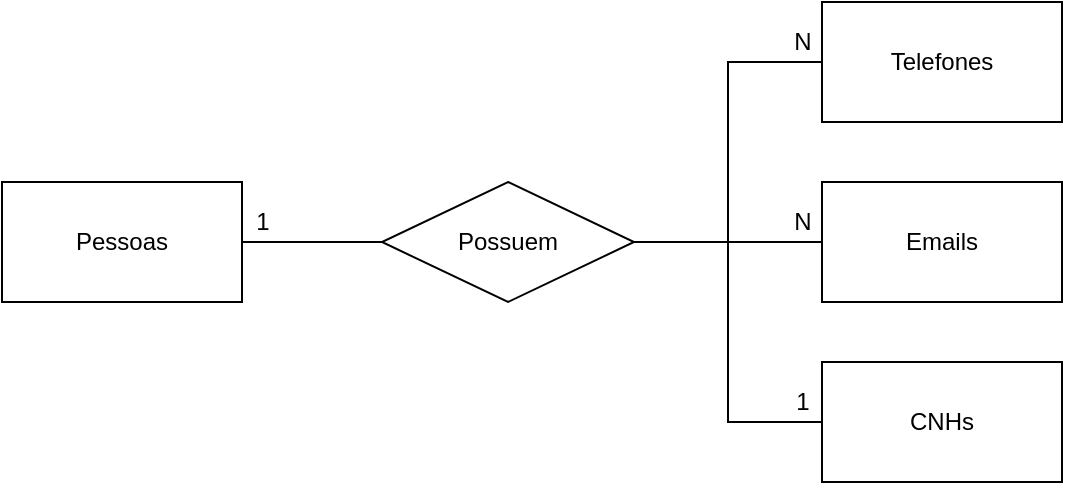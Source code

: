 <mxfile version="14.4.2" type="device"><diagram id="ESvZoWjKJqyQJ7CzF-t6" name="Page-1"><mxGraphModel dx="942" dy="557" grid="1" gridSize="10" guides="1" tooltips="1" connect="1" arrows="1" fold="1" page="1" pageScale="1" pageWidth="827" pageHeight="1169" math="0" shadow="0"><root><mxCell id="0"/><mxCell id="1" parent="0"/><mxCell id="Ig3-FzKs4GdSuqoescIP-8" style="edgeStyle=orthogonalEdgeStyle;rounded=0;orthogonalLoop=1;jettySize=auto;html=1;entryX=0;entryY=0.5;entryDx=0;entryDy=0;endArrow=none;endFill=0;" edge="1" parent="1" source="Ig3-FzKs4GdSuqoescIP-1" target="Ig3-FzKs4GdSuqoescIP-4"><mxGeometry relative="1" as="geometry"/></mxCell><mxCell id="Ig3-FzKs4GdSuqoescIP-1" value="Pessoas" style="rounded=0;whiteSpace=wrap;html=1;" vertex="1" parent="1"><mxGeometry x="120" y="120" width="120" height="60" as="geometry"/></mxCell><mxCell id="Ig3-FzKs4GdSuqoescIP-9" style="edgeStyle=orthogonalEdgeStyle;rounded=0;orthogonalLoop=1;jettySize=auto;html=1;entryX=0;entryY=0.5;entryDx=0;entryDy=0;endArrow=none;endFill=0;" edge="1" parent="1" source="Ig3-FzKs4GdSuqoescIP-4" target="Ig3-FzKs4GdSuqoescIP-6"><mxGeometry relative="1" as="geometry"/></mxCell><mxCell id="Ig3-FzKs4GdSuqoescIP-10" style="edgeStyle=orthogonalEdgeStyle;rounded=0;orthogonalLoop=1;jettySize=auto;html=1;entryX=0;entryY=0.5;entryDx=0;entryDy=0;endArrow=none;endFill=0;" edge="1" parent="1" source="Ig3-FzKs4GdSuqoescIP-4" target="Ig3-FzKs4GdSuqoescIP-5"><mxGeometry relative="1" as="geometry"/></mxCell><mxCell id="Ig3-FzKs4GdSuqoescIP-11" style="edgeStyle=orthogonalEdgeStyle;rounded=0;orthogonalLoop=1;jettySize=auto;html=1;entryX=0;entryY=0.5;entryDx=0;entryDy=0;endArrow=none;endFill=0;" edge="1" parent="1" source="Ig3-FzKs4GdSuqoescIP-4" target="Ig3-FzKs4GdSuqoescIP-7"><mxGeometry relative="1" as="geometry"/></mxCell><mxCell id="Ig3-FzKs4GdSuqoescIP-4" value="Possuem" style="rhombus;whiteSpace=wrap;html=1;" vertex="1" parent="1"><mxGeometry x="310" y="120" width="126" height="60" as="geometry"/></mxCell><mxCell id="Ig3-FzKs4GdSuqoescIP-5" value="Emails" style="rounded=0;whiteSpace=wrap;html=1;" vertex="1" parent="1"><mxGeometry x="530" y="120" width="120" height="60" as="geometry"/></mxCell><mxCell id="Ig3-FzKs4GdSuqoescIP-6" value="Telefones" style="rounded=0;whiteSpace=wrap;html=1;" vertex="1" parent="1"><mxGeometry x="530" y="30" width="120" height="60" as="geometry"/></mxCell><mxCell id="Ig3-FzKs4GdSuqoescIP-7" value="CNHs" style="rounded=0;whiteSpace=wrap;html=1;" vertex="1" parent="1"><mxGeometry x="530" y="210" width="120" height="60" as="geometry"/></mxCell><mxCell id="Ig3-FzKs4GdSuqoescIP-12" value="1" style="text;html=1;align=center;verticalAlign=middle;resizable=0;points=[];autosize=1;" vertex="1" parent="1"><mxGeometry x="240" y="130" width="20" height="20" as="geometry"/></mxCell><mxCell id="Ig3-FzKs4GdSuqoescIP-13" value="N" style="text;html=1;align=center;verticalAlign=middle;resizable=0;points=[];autosize=1;" vertex="1" parent="1"><mxGeometry x="510" y="40" width="20" height="20" as="geometry"/></mxCell><mxCell id="Ig3-FzKs4GdSuqoescIP-14" value="N" style="text;html=1;align=center;verticalAlign=middle;resizable=0;points=[];autosize=1;" vertex="1" parent="1"><mxGeometry x="510" y="130" width="20" height="20" as="geometry"/></mxCell><mxCell id="Ig3-FzKs4GdSuqoescIP-15" value="1" style="text;html=1;align=center;verticalAlign=middle;resizable=0;points=[];autosize=1;" vertex="1" parent="1"><mxGeometry x="510" y="220" width="20" height="20" as="geometry"/></mxCell></root></mxGraphModel></diagram></mxfile>